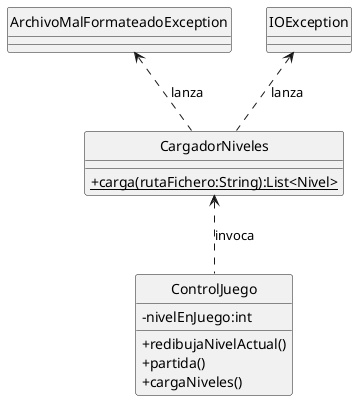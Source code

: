 @startuml

hide circle
skinparam classAttributeIconSize 0

class ControlJuego {
    -nivelEnJuego:int
    +redibujaNivelActual()
    +partida()
    +cargaNiveles()
}

class CargadorNiveles {
    +{static} carga(rutaFichero:String):List<Nivel>
}

ArchivoMalFormateadoException <.. CargadorNiveles: lanza
IOException <.. CargadorNiveles: lanza

ControlJuego .up.> CargadorNiveles: invoca
@enduml